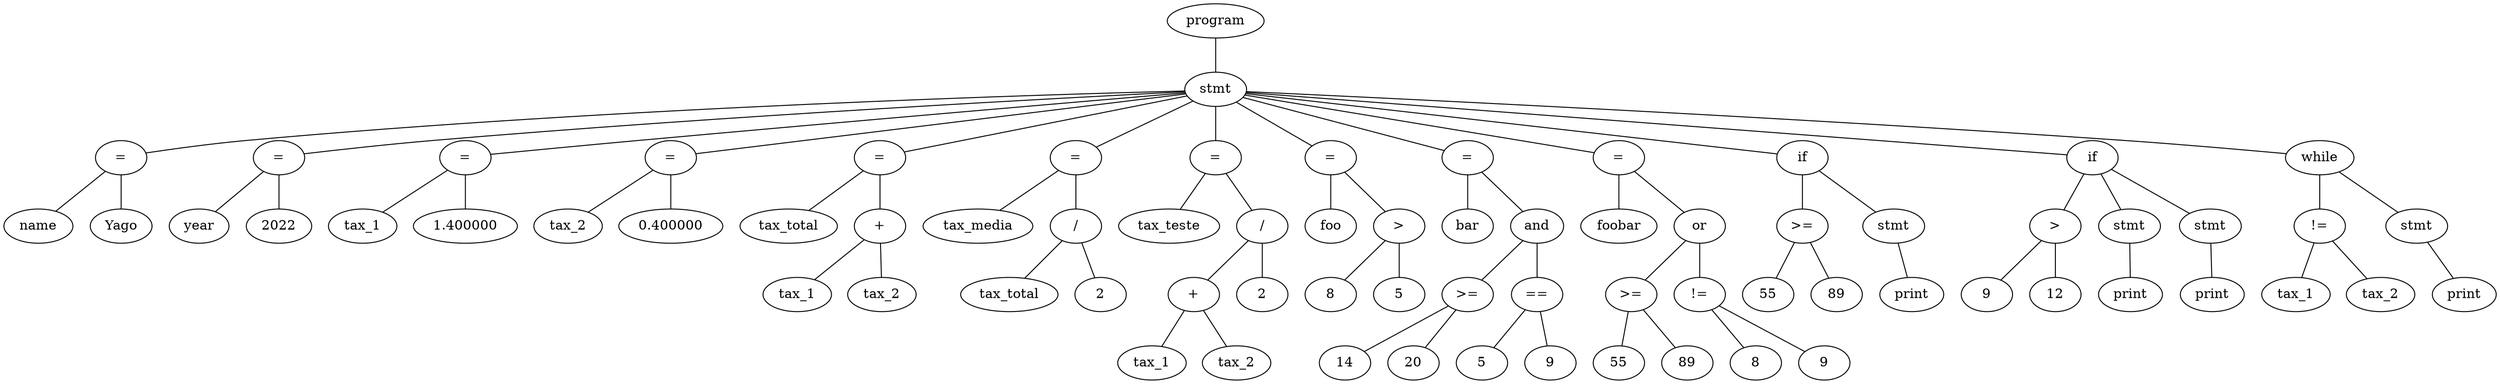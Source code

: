 graph G {
    N73[label="program"];
    N3[label="stmt"];
    N1[label="="];
    N2[label="name"];
    N1 -- N2;
    N0[label="Yago"];
    N1 -- N0;
    N3 -- N1;
    N5[label="="];
    N6[label="year"];
    N5 -- N6;
    N4[label="2022"];
    N5 -- N4;
    N3 -- N5;
    N8[label="="];
    N9[label="tax_1"];
    N8 -- N9;
    N7[label="1.400000"];
    N8 -- N7;
    N3 -- N8;
    N11[label="="];
    N12[label="tax_2"];
    N11 -- N12;
    N10[label="0.400000"];
    N11 -- N10;
    N3 -- N11;
    N16[label="="];
    N17[label="tax_total"];
    N16 -- N17;
    N15[label="+"];
    N13[label="tax_1"];
    N15 -- N13;
    N14[label="tax_2"];
    N15 -- N14;
    N16 -- N15;
    N3 -- N16;
    N21[label="="];
    N22[label="tax_media"];
    N21 -- N22;
    N20[label="/"];
    N18[label="tax_total"];
    N20 -- N18;
    N19[label="2"];
    N20 -- N19;
    N21 -- N20;
    N3 -- N21;
    N28[label="="];
    N29[label="tax_teste"];
    N28 -- N29;
    N27[label="/"];
    N25[label="+"];
    N23[label="tax_1"];
    N25 -- N23;
    N24[label="tax_2"];
    N25 -- N24;
    N27 -- N25;
    N26[label="2"];
    N27 -- N26;
    N28 -- N27;
    N3 -- N28;
    N33[label="="];
    N34[label="foo"];
    N33 -- N34;
    N32[label=">"];
    N30[label="8"];
    N32 -- N30;
    N31[label="5"];
    N32 -- N31;
    N33 -- N32;
    N3 -- N33;
    N42[label="="];
    N43[label="bar"];
    N42 -- N43;
    N41[label="and"];
    N37[label=">="];
    N35[label="14"];
    N37 -- N35;
    N36[label="20"];
    N37 -- N36;
    N41 -- N37;
    N40[label="=="];
    N38[label="5"];
    N40 -- N38;
    N39[label="9"];
    N40 -- N39;
    N41 -- N40;
    N42 -- N41;
    N3 -- N42;
    N51[label="="];
    N52[label="foobar"];
    N51 -- N52;
    N50[label="or"];
    N46[label=">="];
    N44[label="55"];
    N46 -- N44;
    N45[label="89"];
    N46 -- N45;
    N50 -- N46;
    N49[label="!="];
    N47[label="8"];
    N49 -- N47;
    N48[label="9"];
    N49 -- N48;
    N50 -- N49;
    N51 -- N50;
    N3 -- N51;
    N58[label="if"];
    N55[label=">="];
    N53[label="55"];
    N55 -- N53;
    N54[label="89"];
    N55 -- N54;
    N58 -- N55;
    N57[label="stmt"];
    N56[label="print"];
    N57 -- N56;
    N58 -- N57;
    N3 -- N58;
    N66[label="if"];
    N61[label=">"];
    N59[label="9"];
    N61 -- N59;
    N60[label="12"];
    N61 -- N60;
    N66 -- N61;
    N63[label="stmt"];
    N62[label="print"];
    N63 -- N62;
    N66 -- N63;
    N65[label="stmt"];
    N64[label="print"];
    N65 -- N64;
    N66 -- N65;
    N3 -- N66;
    N72[label="while"];
    N69[label="!="];
    N67[label="tax_1"];
    N69 -- N67;
    N68[label="tax_2"];
    N69 -- N68;
    N72 -- N69;
    N71[label="stmt"];
    N70[label="print"];
    N71 -- N70;
    N72 -- N71;
    N3 -- N72;
    N73 -- N3;
}
